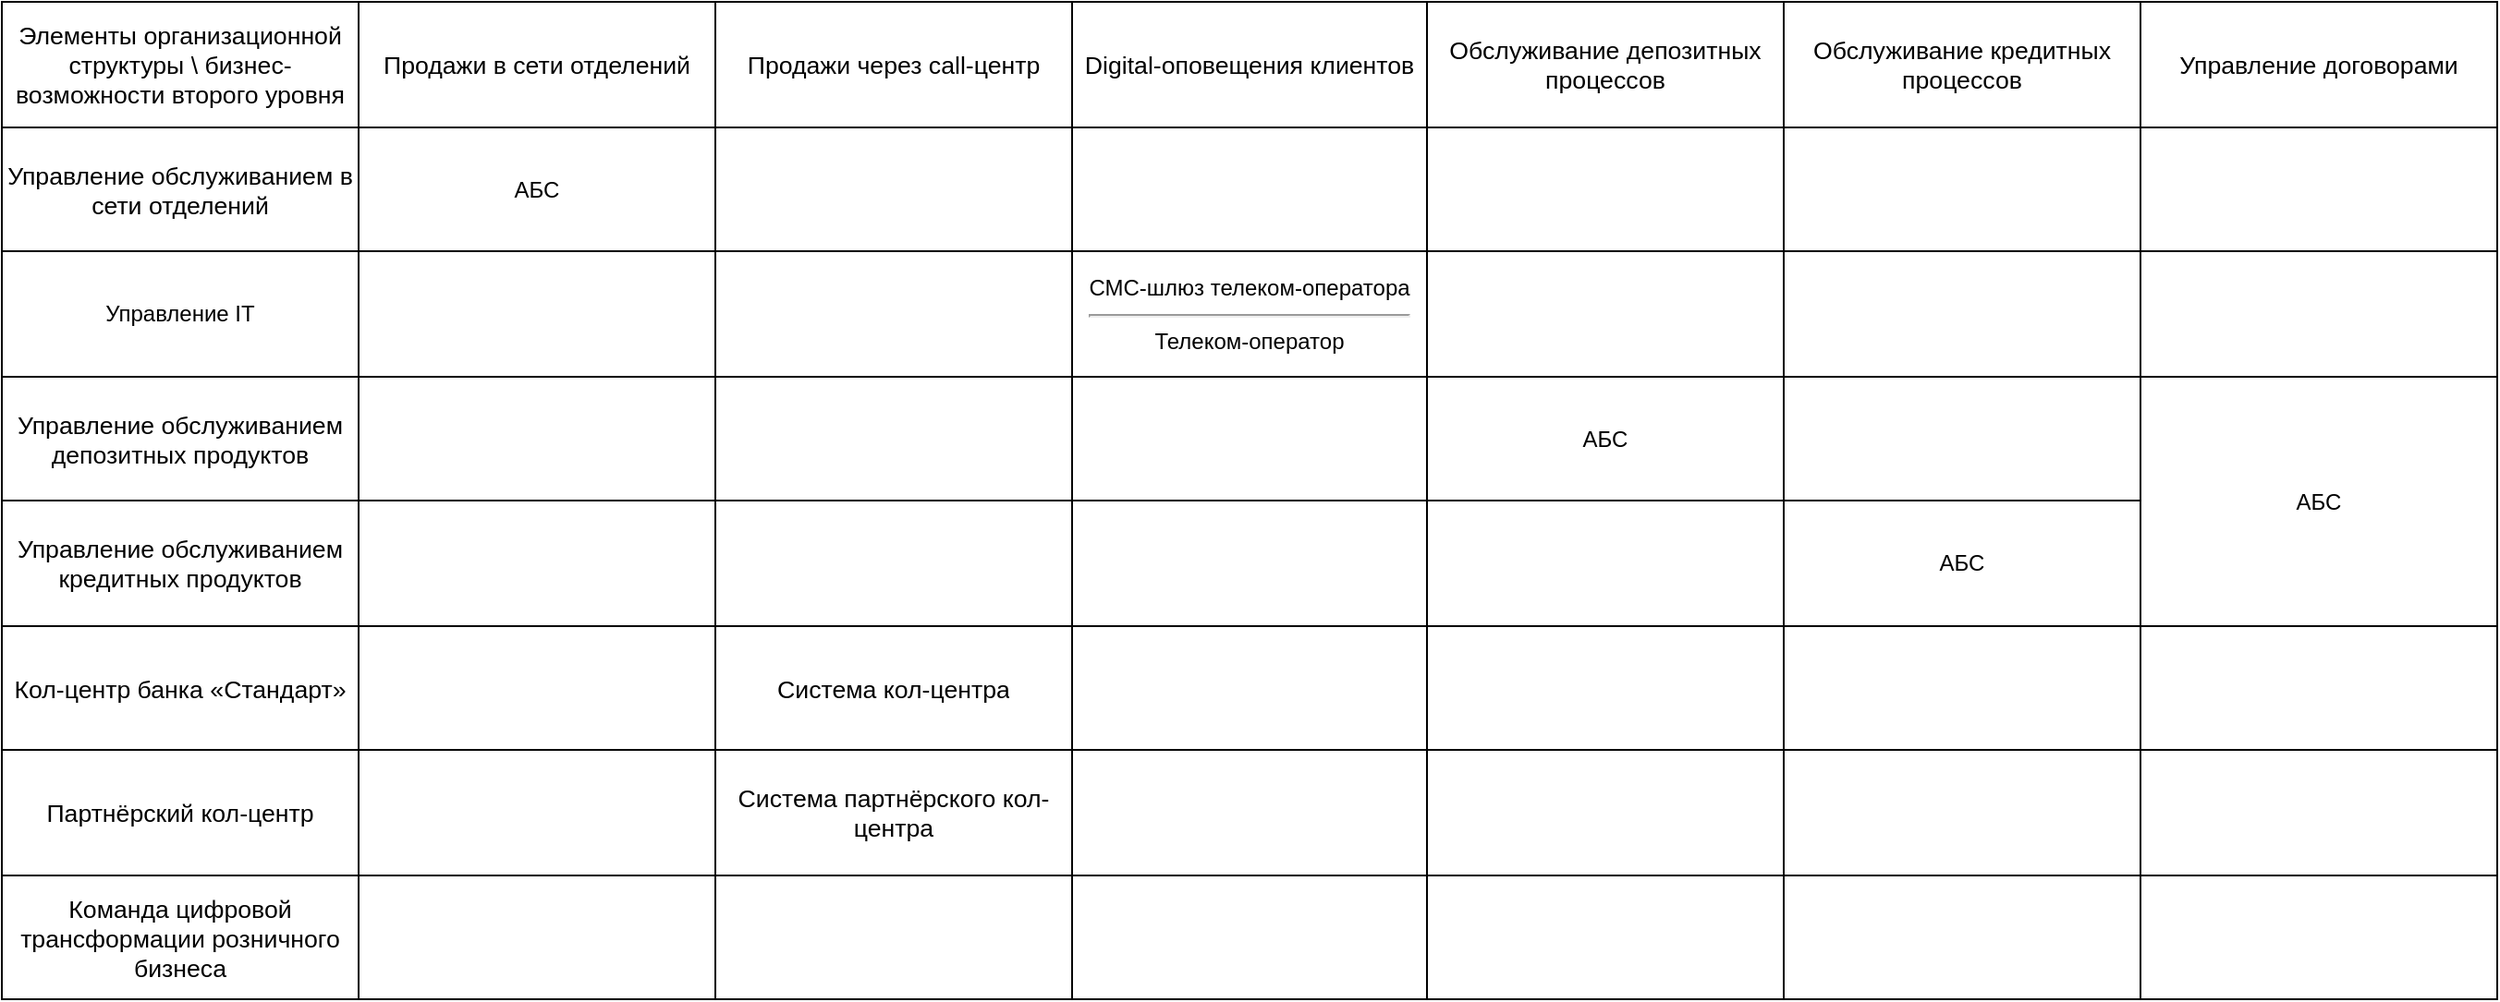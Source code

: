 <mxfile version="26.0.4">
  <diagram name="Page-1" id="jb9m8LCU0KpGBsM5mAyF">
    <mxGraphModel dx="1589" dy="1139" grid="1" gridSize="10" guides="1" tooltips="1" connect="1" arrows="1" fold="1" page="1" pageScale="1" pageWidth="827" pageHeight="1169" math="0" shadow="0">
      <root>
        <mxCell id="0" />
        <mxCell id="1" parent="0" />
        <mxCell id="Bnr8xMZea8WLh7lbkUYl-99" value="" style="shape=table;startSize=0;container=1;collapsible=0;childLayout=tableLayout;" vertex="1" parent="1">
          <mxGeometry x="70" y="80" width="1350" height="540" as="geometry" />
        </mxCell>
        <mxCell id="Bnr8xMZea8WLh7lbkUYl-100" value="" style="shape=tableRow;horizontal=0;startSize=0;swimlaneHead=0;swimlaneBody=0;strokeColor=inherit;top=0;left=0;bottom=0;right=0;collapsible=0;dropTarget=0;fillColor=none;points=[[0,0.5],[1,0.5]];portConstraint=eastwest;" vertex="1" parent="Bnr8xMZea8WLh7lbkUYl-99">
          <mxGeometry width="1350" height="68" as="geometry" />
        </mxCell>
        <mxCell id="Bnr8xMZea8WLh7lbkUYl-101" value="&lt;span style=&quot;caret-color: rgb(0, 0, 0); text-align: start; font-size: 10pt; font-family: Arial;&quot; data-sheets-root=&quot;1&quot;&gt;Элементы организационной структуры \ бизнес-возможности второго уровня&lt;/span&gt;" style="shape=partialRectangle;html=1;whiteSpace=wrap;connectable=0;strokeColor=inherit;overflow=hidden;fillColor=none;top=0;left=0;bottom=0;right=0;pointerEvents=1;" vertex="1" parent="Bnr8xMZea8WLh7lbkUYl-100">
          <mxGeometry width="193" height="68" as="geometry">
            <mxRectangle width="193" height="68" as="alternateBounds" />
          </mxGeometry>
        </mxCell>
        <mxCell id="Bnr8xMZea8WLh7lbkUYl-102" value="&lt;span style=&quot;caret-color: rgb(0, 0, 0); text-align: start; font-size: 10pt; font-family: Arial;&quot; data-sheets-root=&quot;1&quot;&gt;Продажи в сети отделений&lt;/span&gt;" style="shape=partialRectangle;html=1;whiteSpace=wrap;connectable=0;strokeColor=inherit;overflow=hidden;fillColor=none;top=0;left=0;bottom=0;right=0;pointerEvents=1;" vertex="1" parent="Bnr8xMZea8WLh7lbkUYl-100">
          <mxGeometry x="193" width="193" height="68" as="geometry">
            <mxRectangle width="193" height="68" as="alternateBounds" />
          </mxGeometry>
        </mxCell>
        <mxCell id="Bnr8xMZea8WLh7lbkUYl-103" value="&lt;span style=&quot;caret-color: rgb(0, 0, 0); text-align: start; font-size: 10pt; font-family: Arial;&quot; data-sheets-root=&quot;1&quot;&gt;Продажи через call-центр&lt;/span&gt;" style="shape=partialRectangle;html=1;whiteSpace=wrap;connectable=0;strokeColor=inherit;overflow=hidden;fillColor=none;top=0;left=0;bottom=0;right=0;pointerEvents=1;" vertex="1" parent="Bnr8xMZea8WLh7lbkUYl-100">
          <mxGeometry x="386" width="193" height="68" as="geometry">
            <mxRectangle width="193" height="68" as="alternateBounds" />
          </mxGeometry>
        </mxCell>
        <mxCell id="Bnr8xMZea8WLh7lbkUYl-104" value="&lt;span style=&quot;caret-color: rgb(0, 0, 0); text-align: start; font-size: 10pt; font-family: Arial;&quot; data-sheets-root=&quot;1&quot;&gt;Digital-оповещения клиентов&lt;/span&gt;" style="shape=partialRectangle;html=1;whiteSpace=wrap;connectable=0;strokeColor=inherit;overflow=hidden;fillColor=none;top=0;left=0;bottom=0;right=0;pointerEvents=1;" vertex="1" parent="Bnr8xMZea8WLh7lbkUYl-100">
          <mxGeometry x="579" width="192" height="68" as="geometry">
            <mxRectangle width="192" height="68" as="alternateBounds" />
          </mxGeometry>
        </mxCell>
        <mxCell id="Bnr8xMZea8WLh7lbkUYl-105" value="&lt;span style=&quot;caret-color: rgb(0, 0, 0); text-align: start; font-size: 10pt; font-family: Arial;&quot; data-sheets-root=&quot;1&quot;&gt;Обслуживание депозитных процессов&lt;/span&gt;" style="shape=partialRectangle;html=1;whiteSpace=wrap;connectable=0;strokeColor=inherit;overflow=hidden;fillColor=none;top=0;left=0;bottom=0;right=0;pointerEvents=1;" vertex="1" parent="Bnr8xMZea8WLh7lbkUYl-100">
          <mxGeometry x="771" width="193" height="68" as="geometry">
            <mxRectangle width="193" height="68" as="alternateBounds" />
          </mxGeometry>
        </mxCell>
        <mxCell id="Bnr8xMZea8WLh7lbkUYl-106" value="&lt;span style=&quot;caret-color: rgb(0, 0, 0); text-align: start; font-size: 10pt; font-family: Arial;&quot; data-sheets-root=&quot;1&quot;&gt;Обслуживание кредитных процессов&lt;/span&gt;" style="shape=partialRectangle;html=1;whiteSpace=wrap;connectable=0;strokeColor=inherit;overflow=hidden;fillColor=none;top=0;left=0;bottom=0;right=0;pointerEvents=1;" vertex="1" parent="Bnr8xMZea8WLh7lbkUYl-100">
          <mxGeometry x="964" width="193" height="68" as="geometry">
            <mxRectangle width="193" height="68" as="alternateBounds" />
          </mxGeometry>
        </mxCell>
        <mxCell id="Bnr8xMZea8WLh7lbkUYl-107" value="&lt;span style=&quot;caret-color: rgb(0, 0, 0); text-align: start; font-size: 10pt; font-family: Arial;&quot; data-sheets-root=&quot;1&quot;&gt;Управление договорами&lt;/span&gt;" style="shape=partialRectangle;html=1;whiteSpace=wrap;connectable=0;strokeColor=inherit;overflow=hidden;fillColor=none;top=0;left=0;bottom=0;right=0;pointerEvents=1;" vertex="1" parent="Bnr8xMZea8WLh7lbkUYl-100">
          <mxGeometry x="1157" width="193" height="68" as="geometry">
            <mxRectangle width="193" height="68" as="alternateBounds" />
          </mxGeometry>
        </mxCell>
        <mxCell id="Bnr8xMZea8WLh7lbkUYl-108" value="" style="shape=tableRow;horizontal=0;startSize=0;swimlaneHead=0;swimlaneBody=0;strokeColor=inherit;top=0;left=0;bottom=0;right=0;collapsible=0;dropTarget=0;fillColor=none;points=[[0,0.5],[1,0.5]];portConstraint=eastwest;" vertex="1" parent="Bnr8xMZea8WLh7lbkUYl-99">
          <mxGeometry y="68" width="1350" height="67" as="geometry" />
        </mxCell>
        <mxCell id="Bnr8xMZea8WLh7lbkUYl-109" value="&lt;span style=&quot;caret-color: rgb(0, 0, 0); text-align: start; font-size: 10pt; font-family: Arial;&quot; data-sheets-root=&quot;1&quot;&gt;Управление обслуживанием в сети отделений&lt;/span&gt;" style="shape=partialRectangle;html=1;whiteSpace=wrap;connectable=0;strokeColor=inherit;overflow=hidden;fillColor=none;top=0;left=0;bottom=0;right=0;pointerEvents=1;" vertex="1" parent="Bnr8xMZea8WLh7lbkUYl-108">
          <mxGeometry width="193" height="67" as="geometry">
            <mxRectangle width="193" height="67" as="alternateBounds" />
          </mxGeometry>
        </mxCell>
        <mxCell id="Bnr8xMZea8WLh7lbkUYl-110" value="АБС" style="shape=partialRectangle;html=1;whiteSpace=wrap;connectable=0;strokeColor=inherit;overflow=hidden;fillColor=none;top=0;left=0;bottom=0;right=0;pointerEvents=1;" vertex="1" parent="Bnr8xMZea8WLh7lbkUYl-108">
          <mxGeometry x="193" width="193" height="67" as="geometry">
            <mxRectangle width="193" height="67" as="alternateBounds" />
          </mxGeometry>
        </mxCell>
        <mxCell id="Bnr8xMZea8WLh7lbkUYl-111" value="" style="shape=partialRectangle;html=1;whiteSpace=wrap;connectable=0;strokeColor=inherit;overflow=hidden;fillColor=none;top=0;left=0;bottom=0;right=0;pointerEvents=1;" vertex="1" parent="Bnr8xMZea8WLh7lbkUYl-108">
          <mxGeometry x="386" width="193" height="67" as="geometry">
            <mxRectangle width="193" height="67" as="alternateBounds" />
          </mxGeometry>
        </mxCell>
        <mxCell id="Bnr8xMZea8WLh7lbkUYl-112" value="" style="shape=partialRectangle;html=1;whiteSpace=wrap;connectable=0;strokeColor=inherit;overflow=hidden;fillColor=none;top=0;left=0;bottom=0;right=0;pointerEvents=1;" vertex="1" parent="Bnr8xMZea8WLh7lbkUYl-108">
          <mxGeometry x="579" width="192" height="67" as="geometry">
            <mxRectangle width="192" height="67" as="alternateBounds" />
          </mxGeometry>
        </mxCell>
        <mxCell id="Bnr8xMZea8WLh7lbkUYl-113" value="" style="shape=partialRectangle;html=1;whiteSpace=wrap;connectable=0;strokeColor=inherit;overflow=hidden;fillColor=none;top=0;left=0;bottom=0;right=0;pointerEvents=1;" vertex="1" parent="Bnr8xMZea8WLh7lbkUYl-108">
          <mxGeometry x="771" width="193" height="67" as="geometry">
            <mxRectangle width="193" height="67" as="alternateBounds" />
          </mxGeometry>
        </mxCell>
        <mxCell id="Bnr8xMZea8WLh7lbkUYl-114" value="" style="shape=partialRectangle;html=1;whiteSpace=wrap;connectable=0;strokeColor=inherit;overflow=hidden;fillColor=none;top=0;left=0;bottom=0;right=0;pointerEvents=1;" vertex="1" parent="Bnr8xMZea8WLh7lbkUYl-108">
          <mxGeometry x="964" width="193" height="67" as="geometry">
            <mxRectangle width="193" height="67" as="alternateBounds" />
          </mxGeometry>
        </mxCell>
        <mxCell id="Bnr8xMZea8WLh7lbkUYl-115" value="" style="shape=partialRectangle;html=1;whiteSpace=wrap;connectable=0;strokeColor=inherit;overflow=hidden;fillColor=none;top=0;left=0;bottom=0;right=0;pointerEvents=1;" vertex="1" parent="Bnr8xMZea8WLh7lbkUYl-108">
          <mxGeometry x="1157" width="193" height="67" as="geometry">
            <mxRectangle width="193" height="67" as="alternateBounds" />
          </mxGeometry>
        </mxCell>
        <mxCell id="Bnr8xMZea8WLh7lbkUYl-116" value="" style="shape=tableRow;horizontal=0;startSize=0;swimlaneHead=0;swimlaneBody=0;strokeColor=inherit;top=0;left=0;bottom=0;right=0;collapsible=0;dropTarget=0;fillColor=none;points=[[0,0.5],[1,0.5]];portConstraint=eastwest;" vertex="1" parent="Bnr8xMZea8WLh7lbkUYl-99">
          <mxGeometry y="135" width="1350" height="68" as="geometry" />
        </mxCell>
        <mxCell id="Bnr8xMZea8WLh7lbkUYl-117" value="Управление IT" style="shape=partialRectangle;html=1;whiteSpace=wrap;connectable=0;strokeColor=inherit;overflow=hidden;fillColor=none;top=0;left=0;bottom=0;right=0;pointerEvents=1;" vertex="1" parent="Bnr8xMZea8WLh7lbkUYl-116">
          <mxGeometry width="193" height="68" as="geometry">
            <mxRectangle width="193" height="68" as="alternateBounds" />
          </mxGeometry>
        </mxCell>
        <mxCell id="Bnr8xMZea8WLh7lbkUYl-118" value="" style="shape=partialRectangle;html=1;whiteSpace=wrap;connectable=0;strokeColor=inherit;overflow=hidden;fillColor=none;top=0;left=0;bottom=0;right=0;pointerEvents=1;" vertex="1" parent="Bnr8xMZea8WLh7lbkUYl-116">
          <mxGeometry x="193" width="193" height="68" as="geometry">
            <mxRectangle width="193" height="68" as="alternateBounds" />
          </mxGeometry>
        </mxCell>
        <mxCell id="Bnr8xMZea8WLh7lbkUYl-119" value="" style="shape=partialRectangle;html=1;whiteSpace=wrap;connectable=0;strokeColor=inherit;overflow=hidden;fillColor=none;top=0;left=0;bottom=0;right=0;pointerEvents=1;" vertex="1" parent="Bnr8xMZea8WLh7lbkUYl-116">
          <mxGeometry x="386" width="193" height="68" as="geometry">
            <mxRectangle width="193" height="68" as="alternateBounds" />
          </mxGeometry>
        </mxCell>
        <mxCell id="Bnr8xMZea8WLh7lbkUYl-120" value="&lt;div&gt;СМС-шлюз телеком-оператора&lt;/div&gt;&lt;div&gt;&lt;hr&gt;&lt;/div&gt;&lt;div&gt;Телеком-оператор&lt;/div&gt;" style="shape=partialRectangle;html=1;whiteSpace=wrap;connectable=0;strokeColor=inherit;overflow=hidden;fillColor=none;top=0;left=0;bottom=0;right=0;pointerEvents=1;" vertex="1" parent="Bnr8xMZea8WLh7lbkUYl-116">
          <mxGeometry x="579" width="192" height="68" as="geometry">
            <mxRectangle width="192" height="68" as="alternateBounds" />
          </mxGeometry>
        </mxCell>
        <mxCell id="Bnr8xMZea8WLh7lbkUYl-121" value="" style="shape=partialRectangle;html=1;whiteSpace=wrap;connectable=0;strokeColor=inherit;overflow=hidden;fillColor=none;top=0;left=0;bottom=0;right=0;pointerEvents=1;" vertex="1" parent="Bnr8xMZea8WLh7lbkUYl-116">
          <mxGeometry x="771" width="193" height="68" as="geometry">
            <mxRectangle width="193" height="68" as="alternateBounds" />
          </mxGeometry>
        </mxCell>
        <mxCell id="Bnr8xMZea8WLh7lbkUYl-122" value="" style="shape=partialRectangle;html=1;whiteSpace=wrap;connectable=0;strokeColor=inherit;overflow=hidden;fillColor=none;top=0;left=0;bottom=0;right=0;pointerEvents=1;" vertex="1" parent="Bnr8xMZea8WLh7lbkUYl-116">
          <mxGeometry x="964" width="193" height="68" as="geometry">
            <mxRectangle width="193" height="68" as="alternateBounds" />
          </mxGeometry>
        </mxCell>
        <mxCell id="Bnr8xMZea8WLh7lbkUYl-123" value="" style="shape=partialRectangle;html=1;whiteSpace=wrap;connectable=0;strokeColor=inherit;overflow=hidden;fillColor=none;top=0;left=0;bottom=0;right=0;pointerEvents=1;" vertex="1" parent="Bnr8xMZea8WLh7lbkUYl-116">
          <mxGeometry x="1157" width="193" height="68" as="geometry">
            <mxRectangle width="193" height="68" as="alternateBounds" />
          </mxGeometry>
        </mxCell>
        <mxCell id="Bnr8xMZea8WLh7lbkUYl-124" value="" style="shape=tableRow;horizontal=0;startSize=0;swimlaneHead=0;swimlaneBody=0;strokeColor=inherit;top=0;left=0;bottom=0;right=0;collapsible=0;dropTarget=0;fillColor=none;points=[[0,0.5],[1,0.5]];portConstraint=eastwest;" vertex="1" parent="Bnr8xMZea8WLh7lbkUYl-99">
          <mxGeometry y="203" width="1350" height="67" as="geometry" />
        </mxCell>
        <mxCell id="Bnr8xMZea8WLh7lbkUYl-125" value="&lt;span style=&quot;caret-color: rgb(0, 0, 0); text-align: start; font-size: 10pt; font-family: Arial;&quot; data-sheets-root=&quot;1&quot;&gt;Управление обслуживанием депозитных продуктов&lt;/span&gt;" style="shape=partialRectangle;html=1;whiteSpace=wrap;connectable=0;strokeColor=inherit;overflow=hidden;fillColor=none;top=0;left=0;bottom=0;right=0;pointerEvents=1;" vertex="1" parent="Bnr8xMZea8WLh7lbkUYl-124">
          <mxGeometry width="193" height="67" as="geometry">
            <mxRectangle width="193" height="67" as="alternateBounds" />
          </mxGeometry>
        </mxCell>
        <mxCell id="Bnr8xMZea8WLh7lbkUYl-126" value="" style="shape=partialRectangle;html=1;whiteSpace=wrap;connectable=0;strokeColor=inherit;overflow=hidden;fillColor=none;top=0;left=0;bottom=0;right=0;pointerEvents=1;" vertex="1" parent="Bnr8xMZea8WLh7lbkUYl-124">
          <mxGeometry x="193" width="193" height="67" as="geometry">
            <mxRectangle width="193" height="67" as="alternateBounds" />
          </mxGeometry>
        </mxCell>
        <mxCell id="Bnr8xMZea8WLh7lbkUYl-127" value="" style="shape=partialRectangle;html=1;whiteSpace=wrap;connectable=0;strokeColor=inherit;overflow=hidden;fillColor=none;top=0;left=0;bottom=0;right=0;pointerEvents=1;" vertex="1" parent="Bnr8xMZea8WLh7lbkUYl-124">
          <mxGeometry x="386" width="193" height="67" as="geometry">
            <mxRectangle width="193" height="67" as="alternateBounds" />
          </mxGeometry>
        </mxCell>
        <mxCell id="Bnr8xMZea8WLh7lbkUYl-128" value="" style="shape=partialRectangle;html=1;whiteSpace=wrap;connectable=0;strokeColor=inherit;overflow=hidden;fillColor=none;top=0;left=0;bottom=0;right=0;pointerEvents=1;" vertex="1" parent="Bnr8xMZea8WLh7lbkUYl-124">
          <mxGeometry x="579" width="192" height="67" as="geometry">
            <mxRectangle width="192" height="67" as="alternateBounds" />
          </mxGeometry>
        </mxCell>
        <mxCell id="Bnr8xMZea8WLh7lbkUYl-129" value="АБС" style="shape=partialRectangle;html=1;whiteSpace=wrap;connectable=0;strokeColor=inherit;overflow=hidden;fillColor=none;top=0;left=0;bottom=0;right=0;pointerEvents=1;" vertex="1" parent="Bnr8xMZea8WLh7lbkUYl-124">
          <mxGeometry x="771" width="193" height="67" as="geometry">
            <mxRectangle width="193" height="67" as="alternateBounds" />
          </mxGeometry>
        </mxCell>
        <mxCell id="Bnr8xMZea8WLh7lbkUYl-130" value="" style="shape=partialRectangle;html=1;whiteSpace=wrap;connectable=0;strokeColor=inherit;overflow=hidden;fillColor=none;top=0;left=0;bottom=0;right=0;pointerEvents=1;" vertex="1" parent="Bnr8xMZea8WLh7lbkUYl-124">
          <mxGeometry x="964" width="193" height="67" as="geometry">
            <mxRectangle width="193" height="67" as="alternateBounds" />
          </mxGeometry>
        </mxCell>
        <mxCell id="Bnr8xMZea8WLh7lbkUYl-131" value="АБС" style="shape=partialRectangle;html=1;whiteSpace=wrap;connectable=0;strokeColor=inherit;overflow=hidden;fillColor=none;top=0;left=0;bottom=0;right=0;pointerEvents=1;rowspan=2;colspan=1;" vertex="1" parent="Bnr8xMZea8WLh7lbkUYl-124">
          <mxGeometry x="1157" width="193" height="135" as="geometry">
            <mxRectangle width="193" height="67" as="alternateBounds" />
          </mxGeometry>
        </mxCell>
        <mxCell id="Bnr8xMZea8WLh7lbkUYl-132" value="" style="shape=tableRow;horizontal=0;startSize=0;swimlaneHead=0;swimlaneBody=0;strokeColor=inherit;top=0;left=0;bottom=0;right=0;collapsible=0;dropTarget=0;fillColor=none;points=[[0,0.5],[1,0.5]];portConstraint=eastwest;" vertex="1" parent="Bnr8xMZea8WLh7lbkUYl-99">
          <mxGeometry y="270" width="1350" height="68" as="geometry" />
        </mxCell>
        <mxCell id="Bnr8xMZea8WLh7lbkUYl-133" value="&lt;span style=&quot;caret-color: rgb(0, 0, 0); text-align: start; font-size: 10pt; font-family: Arial;&quot; data-sheets-root=&quot;1&quot;&gt;Управление обслуживанием кредитных продуктов&lt;/span&gt;" style="shape=partialRectangle;html=1;whiteSpace=wrap;connectable=0;strokeColor=inherit;overflow=hidden;fillColor=none;top=0;left=0;bottom=0;right=0;pointerEvents=1;" vertex="1" parent="Bnr8xMZea8WLh7lbkUYl-132">
          <mxGeometry width="193" height="68" as="geometry">
            <mxRectangle width="193" height="68" as="alternateBounds" />
          </mxGeometry>
        </mxCell>
        <mxCell id="Bnr8xMZea8WLh7lbkUYl-134" value="" style="shape=partialRectangle;html=1;whiteSpace=wrap;connectable=0;strokeColor=inherit;overflow=hidden;fillColor=none;top=0;left=0;bottom=0;right=0;pointerEvents=1;" vertex="1" parent="Bnr8xMZea8WLh7lbkUYl-132">
          <mxGeometry x="193" width="193" height="68" as="geometry">
            <mxRectangle width="193" height="68" as="alternateBounds" />
          </mxGeometry>
        </mxCell>
        <mxCell id="Bnr8xMZea8WLh7lbkUYl-135" value="" style="shape=partialRectangle;html=1;whiteSpace=wrap;connectable=0;strokeColor=inherit;overflow=hidden;fillColor=none;top=0;left=0;bottom=0;right=0;pointerEvents=1;" vertex="1" parent="Bnr8xMZea8WLh7lbkUYl-132">
          <mxGeometry x="386" width="193" height="68" as="geometry">
            <mxRectangle width="193" height="68" as="alternateBounds" />
          </mxGeometry>
        </mxCell>
        <mxCell id="Bnr8xMZea8WLh7lbkUYl-136" value="" style="shape=partialRectangle;html=1;whiteSpace=wrap;connectable=0;strokeColor=inherit;overflow=hidden;fillColor=none;top=0;left=0;bottom=0;right=0;pointerEvents=1;" vertex="1" parent="Bnr8xMZea8WLh7lbkUYl-132">
          <mxGeometry x="579" width="192" height="68" as="geometry">
            <mxRectangle width="192" height="68" as="alternateBounds" />
          </mxGeometry>
        </mxCell>
        <mxCell id="Bnr8xMZea8WLh7lbkUYl-137" value="" style="shape=partialRectangle;html=1;whiteSpace=wrap;connectable=0;strokeColor=inherit;overflow=hidden;fillColor=none;top=0;left=0;bottom=0;right=0;pointerEvents=1;" vertex="1" parent="Bnr8xMZea8WLh7lbkUYl-132">
          <mxGeometry x="771" width="193" height="68" as="geometry">
            <mxRectangle width="193" height="68" as="alternateBounds" />
          </mxGeometry>
        </mxCell>
        <mxCell id="Bnr8xMZea8WLh7lbkUYl-138" value="АБС" style="shape=partialRectangle;html=1;whiteSpace=wrap;connectable=0;strokeColor=inherit;overflow=hidden;fillColor=none;top=0;left=0;bottom=0;right=0;pointerEvents=1;" vertex="1" parent="Bnr8xMZea8WLh7lbkUYl-132">
          <mxGeometry x="964" width="193" height="68" as="geometry">
            <mxRectangle width="193" height="68" as="alternateBounds" />
          </mxGeometry>
        </mxCell>
        <mxCell id="Bnr8xMZea8WLh7lbkUYl-139" value="" style="shape=partialRectangle;html=1;whiteSpace=wrap;connectable=0;strokeColor=inherit;overflow=hidden;fillColor=none;top=0;left=0;bottom=0;right=0;pointerEvents=1;" vertex="1" visible="0" parent="Bnr8xMZea8WLh7lbkUYl-132">
          <mxGeometry x="1157" width="193" height="68" as="geometry">
            <mxRectangle width="193" height="68" as="alternateBounds" />
          </mxGeometry>
        </mxCell>
        <mxCell id="Bnr8xMZea8WLh7lbkUYl-140" value="" style="shape=tableRow;horizontal=0;startSize=0;swimlaneHead=0;swimlaneBody=0;strokeColor=inherit;top=0;left=0;bottom=0;right=0;collapsible=0;dropTarget=0;fillColor=none;points=[[0,0.5],[1,0.5]];portConstraint=eastwest;" vertex="1" parent="Bnr8xMZea8WLh7lbkUYl-99">
          <mxGeometry y="338" width="1350" height="67" as="geometry" />
        </mxCell>
        <mxCell id="Bnr8xMZea8WLh7lbkUYl-141" value="&lt;span style=&quot;caret-color: rgb(0, 0, 0); text-align: start; font-size: 10pt; font-family: Arial;&quot; data-sheets-root=&quot;1&quot;&gt;Кол-центр банка «Стандарт»&lt;/span&gt;" style="shape=partialRectangle;html=1;whiteSpace=wrap;connectable=0;strokeColor=inherit;overflow=hidden;fillColor=none;top=0;left=0;bottom=0;right=0;pointerEvents=1;" vertex="1" parent="Bnr8xMZea8WLh7lbkUYl-140">
          <mxGeometry width="193" height="67" as="geometry">
            <mxRectangle width="193" height="67" as="alternateBounds" />
          </mxGeometry>
        </mxCell>
        <mxCell id="Bnr8xMZea8WLh7lbkUYl-142" value="" style="shape=partialRectangle;html=1;whiteSpace=wrap;connectable=0;strokeColor=inherit;overflow=hidden;fillColor=none;top=0;left=0;bottom=0;right=0;pointerEvents=1;" vertex="1" parent="Bnr8xMZea8WLh7lbkUYl-140">
          <mxGeometry x="193" width="193" height="67" as="geometry">
            <mxRectangle width="193" height="67" as="alternateBounds" />
          </mxGeometry>
        </mxCell>
        <mxCell id="Bnr8xMZea8WLh7lbkUYl-143" value="&lt;span style=&quot;caret-color: rgb(0, 0, 0); text-align: start; font-size: 10pt; font-family: Arial;&quot; data-sheets-root=&quot;1&quot;&gt;Система кол-центра&lt;/span&gt;" style="shape=partialRectangle;html=1;whiteSpace=wrap;connectable=0;strokeColor=inherit;overflow=hidden;fillColor=none;top=0;left=0;bottom=0;right=0;pointerEvents=1;" vertex="1" parent="Bnr8xMZea8WLh7lbkUYl-140">
          <mxGeometry x="386" width="193" height="67" as="geometry">
            <mxRectangle width="193" height="67" as="alternateBounds" />
          </mxGeometry>
        </mxCell>
        <mxCell id="Bnr8xMZea8WLh7lbkUYl-144" value="" style="shape=partialRectangle;html=1;whiteSpace=wrap;connectable=0;strokeColor=inherit;overflow=hidden;fillColor=none;top=0;left=0;bottom=0;right=0;pointerEvents=1;" vertex="1" parent="Bnr8xMZea8WLh7lbkUYl-140">
          <mxGeometry x="579" width="192" height="67" as="geometry">
            <mxRectangle width="192" height="67" as="alternateBounds" />
          </mxGeometry>
        </mxCell>
        <mxCell id="Bnr8xMZea8WLh7lbkUYl-145" value="" style="shape=partialRectangle;html=1;whiteSpace=wrap;connectable=0;strokeColor=inherit;overflow=hidden;fillColor=none;top=0;left=0;bottom=0;right=0;pointerEvents=1;" vertex="1" parent="Bnr8xMZea8WLh7lbkUYl-140">
          <mxGeometry x="771" width="193" height="67" as="geometry">
            <mxRectangle width="193" height="67" as="alternateBounds" />
          </mxGeometry>
        </mxCell>
        <mxCell id="Bnr8xMZea8WLh7lbkUYl-146" value="" style="shape=partialRectangle;html=1;whiteSpace=wrap;connectable=0;strokeColor=inherit;overflow=hidden;fillColor=none;top=0;left=0;bottom=0;right=0;pointerEvents=1;" vertex="1" parent="Bnr8xMZea8WLh7lbkUYl-140">
          <mxGeometry x="964" width="193" height="67" as="geometry">
            <mxRectangle width="193" height="67" as="alternateBounds" />
          </mxGeometry>
        </mxCell>
        <mxCell id="Bnr8xMZea8WLh7lbkUYl-147" value="" style="shape=partialRectangle;html=1;whiteSpace=wrap;connectable=0;strokeColor=inherit;overflow=hidden;fillColor=none;top=0;left=0;bottom=0;right=0;pointerEvents=1;" vertex="1" parent="Bnr8xMZea8WLh7lbkUYl-140">
          <mxGeometry x="1157" width="193" height="67" as="geometry">
            <mxRectangle width="193" height="67" as="alternateBounds" />
          </mxGeometry>
        </mxCell>
        <mxCell id="Bnr8xMZea8WLh7lbkUYl-148" value="" style="shape=tableRow;horizontal=0;startSize=0;swimlaneHead=0;swimlaneBody=0;strokeColor=inherit;top=0;left=0;bottom=0;right=0;collapsible=0;dropTarget=0;fillColor=none;points=[[0,0.5],[1,0.5]];portConstraint=eastwest;" vertex="1" parent="Bnr8xMZea8WLh7lbkUYl-99">
          <mxGeometry y="405" width="1350" height="68" as="geometry" />
        </mxCell>
        <mxCell id="Bnr8xMZea8WLh7lbkUYl-149" value="&lt;span style=&quot;caret-color: rgb(0, 0, 0); text-align: start; font-size: 10pt; font-family: Arial;&quot; data-sheets-root=&quot;1&quot;&gt;Партнёрский кол-центр&lt;/span&gt;" style="shape=partialRectangle;html=1;whiteSpace=wrap;connectable=0;strokeColor=inherit;overflow=hidden;fillColor=none;top=0;left=0;bottom=0;right=0;pointerEvents=1;" vertex="1" parent="Bnr8xMZea8WLh7lbkUYl-148">
          <mxGeometry width="193" height="68" as="geometry">
            <mxRectangle width="193" height="68" as="alternateBounds" />
          </mxGeometry>
        </mxCell>
        <mxCell id="Bnr8xMZea8WLh7lbkUYl-150" value="" style="shape=partialRectangle;html=1;whiteSpace=wrap;connectable=0;strokeColor=inherit;overflow=hidden;fillColor=none;top=0;left=0;bottom=0;right=0;pointerEvents=1;" vertex="1" parent="Bnr8xMZea8WLh7lbkUYl-148">
          <mxGeometry x="193" width="193" height="68" as="geometry">
            <mxRectangle width="193" height="68" as="alternateBounds" />
          </mxGeometry>
        </mxCell>
        <mxCell id="Bnr8xMZea8WLh7lbkUYl-151" value="&lt;span style=&quot;caret-color: rgb(0, 0, 0); text-align: start; font-size: 10pt; font-family: Arial;&quot; data-sheets-root=&quot;1&quot;&gt;Система партнёрского кол-центра&lt;/span&gt;" style="shape=partialRectangle;html=1;whiteSpace=wrap;connectable=0;strokeColor=inherit;overflow=hidden;fillColor=none;top=0;left=0;bottom=0;right=0;pointerEvents=1;" vertex="1" parent="Bnr8xMZea8WLh7lbkUYl-148">
          <mxGeometry x="386" width="193" height="68" as="geometry">
            <mxRectangle width="193" height="68" as="alternateBounds" />
          </mxGeometry>
        </mxCell>
        <mxCell id="Bnr8xMZea8WLh7lbkUYl-152" value="" style="shape=partialRectangle;html=1;whiteSpace=wrap;connectable=0;strokeColor=inherit;overflow=hidden;fillColor=none;top=0;left=0;bottom=0;right=0;pointerEvents=1;" vertex="1" parent="Bnr8xMZea8WLh7lbkUYl-148">
          <mxGeometry x="579" width="192" height="68" as="geometry">
            <mxRectangle width="192" height="68" as="alternateBounds" />
          </mxGeometry>
        </mxCell>
        <mxCell id="Bnr8xMZea8WLh7lbkUYl-153" value="" style="shape=partialRectangle;html=1;whiteSpace=wrap;connectable=0;strokeColor=inherit;overflow=hidden;fillColor=none;top=0;left=0;bottom=0;right=0;pointerEvents=1;" vertex="1" parent="Bnr8xMZea8WLh7lbkUYl-148">
          <mxGeometry x="771" width="193" height="68" as="geometry">
            <mxRectangle width="193" height="68" as="alternateBounds" />
          </mxGeometry>
        </mxCell>
        <mxCell id="Bnr8xMZea8WLh7lbkUYl-154" value="" style="shape=partialRectangle;html=1;whiteSpace=wrap;connectable=0;strokeColor=inherit;overflow=hidden;fillColor=none;top=0;left=0;bottom=0;right=0;pointerEvents=1;" vertex="1" parent="Bnr8xMZea8WLh7lbkUYl-148">
          <mxGeometry x="964" width="193" height="68" as="geometry">
            <mxRectangle width="193" height="68" as="alternateBounds" />
          </mxGeometry>
        </mxCell>
        <mxCell id="Bnr8xMZea8WLh7lbkUYl-155" value="" style="shape=partialRectangle;html=1;whiteSpace=wrap;connectable=0;strokeColor=inherit;overflow=hidden;fillColor=none;top=0;left=0;bottom=0;right=0;pointerEvents=1;" vertex="1" parent="Bnr8xMZea8WLh7lbkUYl-148">
          <mxGeometry x="1157" width="193" height="68" as="geometry">
            <mxRectangle width="193" height="68" as="alternateBounds" />
          </mxGeometry>
        </mxCell>
        <mxCell id="Bnr8xMZea8WLh7lbkUYl-156" value="" style="shape=tableRow;horizontal=0;startSize=0;swimlaneHead=0;swimlaneBody=0;strokeColor=inherit;top=0;left=0;bottom=0;right=0;collapsible=0;dropTarget=0;fillColor=none;points=[[0,0.5],[1,0.5]];portConstraint=eastwest;" vertex="1" parent="Bnr8xMZea8WLh7lbkUYl-99">
          <mxGeometry y="473" width="1350" height="67" as="geometry" />
        </mxCell>
        <mxCell id="Bnr8xMZea8WLh7lbkUYl-157" value="&lt;span style=&quot;caret-color: rgb(0, 0, 0); text-align: start; font-size: 10pt; font-family: Arial;&quot; data-sheets-root=&quot;1&quot;&gt;Команда цифровой трансформации розничного бизнеса&lt;/span&gt;" style="shape=partialRectangle;html=1;whiteSpace=wrap;connectable=0;strokeColor=inherit;overflow=hidden;fillColor=none;top=0;left=0;bottom=0;right=0;pointerEvents=1;" vertex="1" parent="Bnr8xMZea8WLh7lbkUYl-156">
          <mxGeometry width="193" height="67" as="geometry">
            <mxRectangle width="193" height="67" as="alternateBounds" />
          </mxGeometry>
        </mxCell>
        <mxCell id="Bnr8xMZea8WLh7lbkUYl-158" value="" style="shape=partialRectangle;html=1;whiteSpace=wrap;connectable=0;strokeColor=inherit;overflow=hidden;fillColor=none;top=0;left=0;bottom=0;right=0;pointerEvents=1;" vertex="1" parent="Bnr8xMZea8WLh7lbkUYl-156">
          <mxGeometry x="193" width="193" height="67" as="geometry">
            <mxRectangle width="193" height="67" as="alternateBounds" />
          </mxGeometry>
        </mxCell>
        <mxCell id="Bnr8xMZea8WLh7lbkUYl-159" value="" style="shape=partialRectangle;html=1;whiteSpace=wrap;connectable=0;strokeColor=inherit;overflow=hidden;fillColor=none;top=0;left=0;bottom=0;right=0;pointerEvents=1;" vertex="1" parent="Bnr8xMZea8WLh7lbkUYl-156">
          <mxGeometry x="386" width="193" height="67" as="geometry">
            <mxRectangle width="193" height="67" as="alternateBounds" />
          </mxGeometry>
        </mxCell>
        <mxCell id="Bnr8xMZea8WLh7lbkUYl-160" value="" style="shape=partialRectangle;html=1;whiteSpace=wrap;connectable=0;strokeColor=inherit;overflow=hidden;fillColor=none;top=0;left=0;bottom=0;right=0;pointerEvents=1;" vertex="1" parent="Bnr8xMZea8WLh7lbkUYl-156">
          <mxGeometry x="579" width="192" height="67" as="geometry">
            <mxRectangle width="192" height="67" as="alternateBounds" />
          </mxGeometry>
        </mxCell>
        <mxCell id="Bnr8xMZea8WLh7lbkUYl-161" value="" style="shape=partialRectangle;html=1;whiteSpace=wrap;connectable=0;strokeColor=inherit;overflow=hidden;fillColor=none;top=0;left=0;bottom=0;right=0;pointerEvents=1;" vertex="1" parent="Bnr8xMZea8WLh7lbkUYl-156">
          <mxGeometry x="771" width="193" height="67" as="geometry">
            <mxRectangle width="193" height="67" as="alternateBounds" />
          </mxGeometry>
        </mxCell>
        <mxCell id="Bnr8xMZea8WLh7lbkUYl-162" value="" style="shape=partialRectangle;html=1;whiteSpace=wrap;connectable=0;strokeColor=inherit;overflow=hidden;fillColor=none;top=0;left=0;bottom=0;right=0;pointerEvents=1;" vertex="1" parent="Bnr8xMZea8WLh7lbkUYl-156">
          <mxGeometry x="964" width="193" height="67" as="geometry">
            <mxRectangle width="193" height="67" as="alternateBounds" />
          </mxGeometry>
        </mxCell>
        <mxCell id="Bnr8xMZea8WLh7lbkUYl-163" value="" style="shape=partialRectangle;html=1;whiteSpace=wrap;connectable=0;strokeColor=inherit;overflow=hidden;fillColor=none;top=0;left=0;bottom=0;right=0;pointerEvents=1;" vertex="1" parent="Bnr8xMZea8WLh7lbkUYl-156">
          <mxGeometry x="1157" width="193" height="67" as="geometry">
            <mxRectangle width="193" height="67" as="alternateBounds" />
          </mxGeometry>
        </mxCell>
      </root>
    </mxGraphModel>
  </diagram>
</mxfile>
